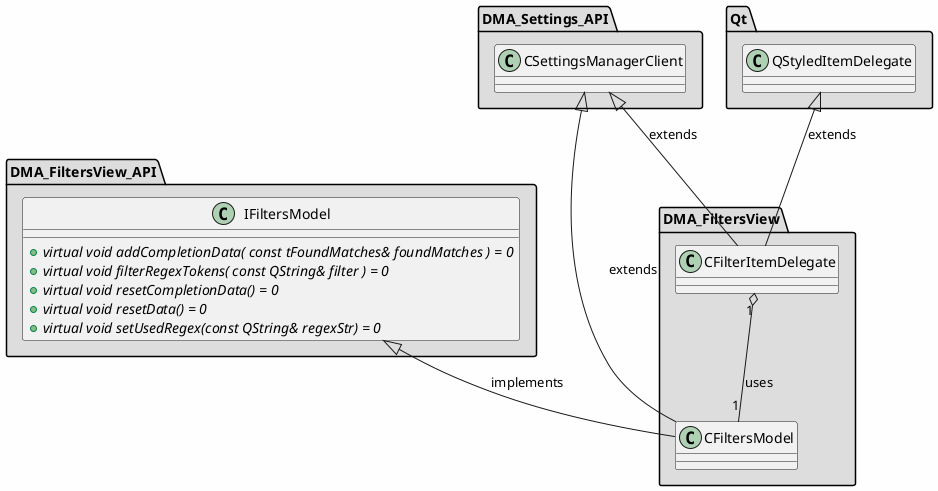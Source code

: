 
@startuml

skinparam backgroundColor #FEFEFE
skinparam wrapWidth 600
package "DMA_FiltersView" #DDDDDD
{

class "CFilterItemDelegate"
{
}

class "CFiltersModel"
{
}

}

package "DMA_FiltersView_API" #DDDDDD
{

class "IFiltersModel"
{
    + {abstract} virtual void addCompletionData( const tFoundMatches& foundMatches ) = 0
    + {abstract} virtual void filterRegexTokens( const QString& filter ) = 0
    + {abstract} virtual void resetCompletionData() = 0
    + {abstract} virtual void resetData() = 0
    + {abstract} virtual void setUsedRegex(const QString& regexStr) = 0
}

}

package "DMA_Settings_API" #DDDDDD
{

class "CSettingsManagerClient"
{
}

}

package "Qt" #DDDDDD
{

class "QStyledItemDelegate"
{
}

}

'====================Inheritance section====================
CSettingsManagerClient <|-- CFilterItemDelegate : extends
QStyledItemDelegate <|-- CFilterItemDelegate : extends
CSettingsManagerClient <|-- CFiltersModel : extends
IFiltersModel <|-- CFiltersModel : implements

'====================Dependencies section====================
CFilterItemDelegate "1" o-- "1" CFiltersModel : uses

@enduml